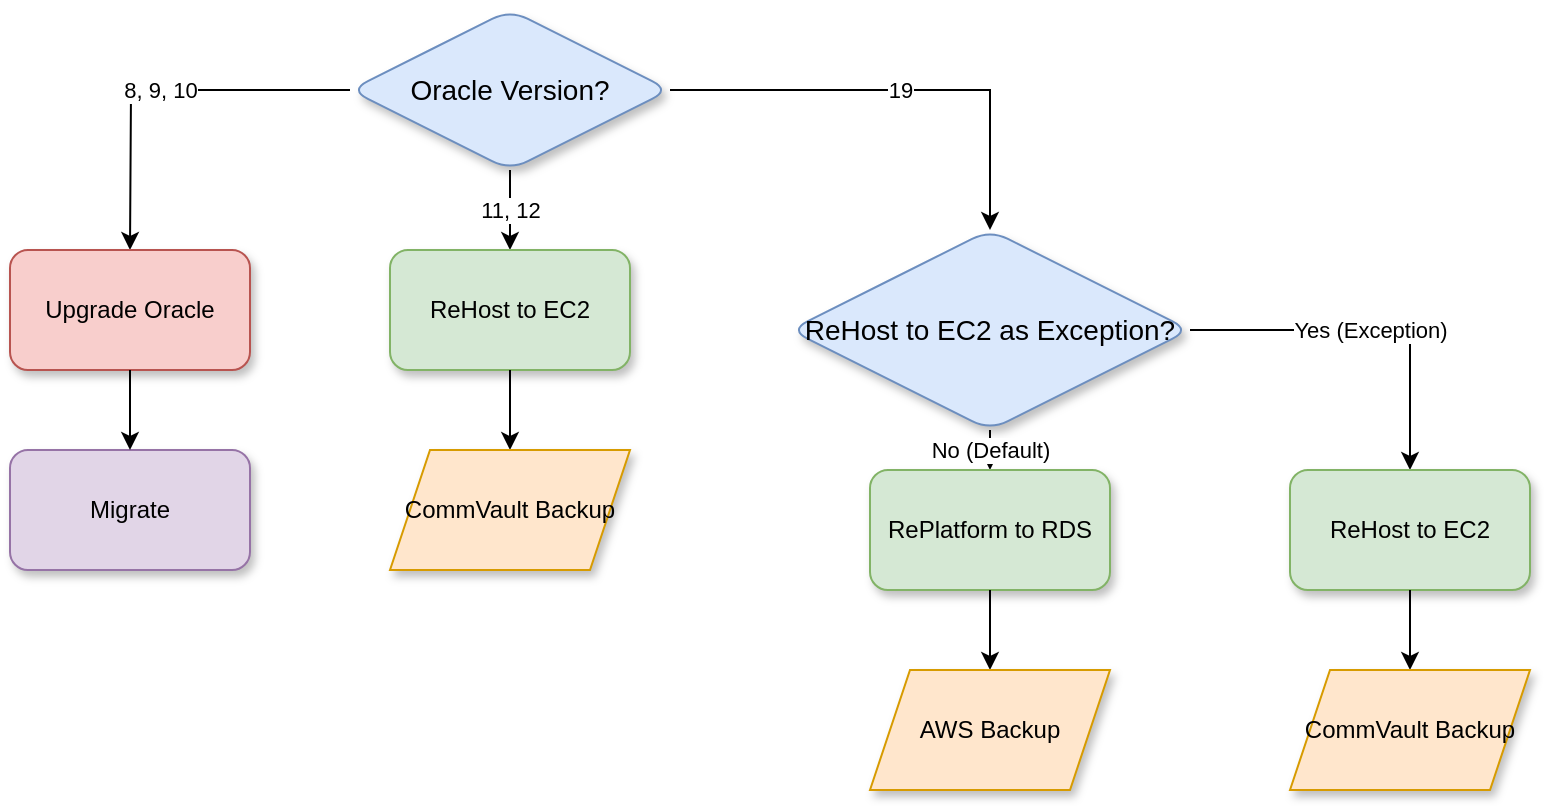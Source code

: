 <mxfile version="24.5.4" type="device">
  <diagram name="Page-1" id="Jo4s_xSjX232r70IKemJ">
    <mxGraphModel dx="1434" dy="754" grid="1" gridSize="10" guides="1" tooltips="1" connect="1" arrows="1" fold="1" page="1" pageScale="1" pageWidth="850" pageHeight="1100" math="0" shadow="0">
      <root>
        <mxCell id="0" />
        <mxCell id="1" parent="0" />
        <mxCell id="g5nJzX0wN5Kj-0BxlK2D-1" value="Oracle Version?" style="rhombus;whiteSpace=wrap;html=1;rounded=1;shadow=1;fontFamily=Helvetica;fontSize=14;fillColor=#dae8fc;strokeColor=#6c8ebf;" vertex="1" parent="1">
          <mxGeometry x="360" y="40" width="160" height="80" as="geometry" />
        </mxCell>
        <mxCell id="g5nJzX0wN5Kj-0BxlK2D-2" value="8, 9, 10" style="edgeStyle=orthogonalEdgeStyle;rounded=0;orthogonalLoop=1;jettySize=auto;html=1;exitX=0;exitY=0.5;exitDx=0;exitDy=0;entryX=0.5;entryY=0;entryDx=0;entryDy=0;" edge="1" parent="1" source="g5nJzX0wN5Kj-0BxlK2D-1">
          <mxGeometry relative="1" as="geometry">
            <mxPoint x="250" y="160" as="targetPoint" />
          </mxGeometry>
        </mxCell>
        <mxCell id="g5nJzX0wN5Kj-0BxlK2D-3" value="Upgrade Oracle" style="rounded=1;whiteSpace=wrap;html=1;shadow=1;fontFamily=Helvetica;fontSize=12;fillColor=#f8cecc;strokeColor=#b85450;" vertex="1" parent="1">
          <mxGeometry x="190" y="160" width="120" height="60" as="geometry" />
        </mxCell>
        <mxCell id="g5nJzX0wN5Kj-0BxlK2D-4" value="Migrate" style="rounded=1;whiteSpace=wrap;html=1;shadow=1;fontFamily=Helvetica;fontSize=12;fillColor=#e1d5e7;strokeColor=#9673a6;" vertex="1" parent="1">
          <mxGeometry x="190" y="260" width="120" height="60" as="geometry" />
        </mxCell>
        <mxCell id="g5nJzX0wN5Kj-0BxlK2D-5" value="" style="endArrow=classic;html=1;rounded=0;exitX=0.5;exitY=1;exitDx=0;exitDy=0;entryX=0.5;entryY=0;entryDx=0;entryDy=0;" edge="1" parent="1" source="g5nJzX0wN5Kj-0BxlK2D-3" target="g5nJzX0wN5Kj-0BxlK2D-4">
          <mxGeometry width="50" height="50" relative="1" as="geometry">
            <mxPoint x="400" y="310" as="sourcePoint" />
            <mxPoint x="450" y="260" as="targetPoint" />
          </mxGeometry>
        </mxCell>
        <mxCell id="g5nJzX0wN5Kj-0BxlK2D-6" value="11, 12" style="edgeStyle=orthogonalEdgeStyle;rounded=0;orthogonalLoop=1;jettySize=auto;html=1;exitX=0.5;exitY=1;exitDx=0;exitDy=0;entryX=0.5;entryY=0;entryDx=0;entryDy=0;" edge="1" parent="1" source="g5nJzX0wN5Kj-0BxlK2D-1" target="g5nJzX0wN5Kj-0BxlK2D-7">
          <mxGeometry relative="1" as="geometry">
            <mxPoint x="440" y="130" as="sourcePoint" />
          </mxGeometry>
        </mxCell>
        <mxCell id="g5nJzX0wN5Kj-0BxlK2D-7" value="ReHost to EC2" style="rounded=1;whiteSpace=wrap;html=1;shadow=1;fontFamily=Helvetica;fontSize=12;fillColor=#d5e8d4;strokeColor=#82b366;" vertex="1" parent="1">
          <mxGeometry x="380" y="160" width="120" height="60" as="geometry" />
        </mxCell>
        <mxCell id="g5nJzX0wN5Kj-0BxlK2D-8" value="" style="endArrow=classic;html=1;rounded=0;exitX=0.5;exitY=1;exitDx=0;exitDy=0;entryX=0.5;entryY=0;entryDx=0;entryDy=0;" edge="1" parent="1" source="g5nJzX0wN5Kj-0BxlK2D-7" target="g5nJzX0wN5Kj-0BxlK2D-9">
          <mxGeometry width="50" height="50" relative="1" as="geometry">
            <mxPoint x="440" y="230" as="sourcePoint" />
            <mxPoint x="440" y="260" as="targetPoint" />
          </mxGeometry>
        </mxCell>
        <mxCell id="g5nJzX0wN5Kj-0BxlK2D-9" value="CommVault Backup" style="shape=parallelogram;perimeter=parallelogramPerimeter;whiteSpace=wrap;html=1;fixedSize=1;shadow=1;fontFamily=Helvetica;fontSize=12;fillColor=#ffe6cc;strokeColor=#d79b00;" vertex="1" parent="1">
          <mxGeometry x="380" y="260" width="120" height="60" as="geometry" />
        </mxCell>
        <mxCell id="g5nJzX0wN5Kj-0BxlK2D-10" value="19" style="edgeStyle=orthogonalEdgeStyle;rounded=0;orthogonalLoop=1;jettySize=auto;html=1;exitX=1;exitY=0.5;exitDx=0;exitDy=0;entryX=0.5;entryY=0;entryDx=0;entryDy=0;" edge="1" parent="1" source="g5nJzX0wN5Kj-0BxlK2D-1" target="g5nJzX0wN5Kj-0BxlK2D-11">
          <mxGeometry relative="1" as="geometry" />
        </mxCell>
        <mxCell id="g5nJzX0wN5Kj-0BxlK2D-11" value="ReHost to EC2 as Exception?" style="rhombus;whiteSpace=wrap;html=1;rounded=1;shadow=1;fontFamily=Helvetica;fontSize=14;fillColor=#dae8fc;strokeColor=#6c8ebf;" vertex="1" parent="1">
          <mxGeometry x="580" y="150" width="200" height="100" as="geometry" />
        </mxCell>
        <mxCell id="g5nJzX0wN5Kj-0BxlK2D-12" value="Yes (Exception)" style="edgeStyle=orthogonalEdgeStyle;rounded=0;orthogonalLoop=1;jettySize=auto;html=1;exitX=1;exitY=0.5;exitDx=0;exitDy=0;entryX=0.5;entryY=0;entryDx=0;entryDy=0;" edge="1" parent="1" source="g5nJzX0wN5Kj-0BxlK2D-11" target="g5nJzX0wN5Kj-0BxlK2D-13">
          <mxGeometry relative="1" as="geometry" />
        </mxCell>
        <mxCell id="g5nJzX0wN5Kj-0BxlK2D-13" value="ReHost to EC2" style="rounded=1;whiteSpace=wrap;html=1;shadow=1;fontFamily=Helvetica;fontSize=12;fillColor=#d5e8d4;strokeColor=#82b366;" vertex="1" parent="1">
          <mxGeometry x="830" y="270" width="120" height="60" as="geometry" />
        </mxCell>
        <mxCell id="g5nJzX0wN5Kj-0BxlK2D-14" value="" style="endArrow=classic;html=1;rounded=0;exitX=0.5;exitY=1;exitDx=0;exitDy=0;entryX=0.5;entryY=0;entryDx=0;entryDy=0;" edge="1" parent="1" source="g5nJzX0wN5Kj-0BxlK2D-13" target="g5nJzX0wN5Kj-0BxlK2D-15">
          <mxGeometry width="50" height="50" relative="1" as="geometry">
            <mxPoint x="930" y="380" as="sourcePoint" />
            <mxPoint x="890" y="360" as="targetPoint" />
          </mxGeometry>
        </mxCell>
        <mxCell id="g5nJzX0wN5Kj-0BxlK2D-15" value="CommVault Backup" style="shape=parallelogram;perimeter=parallelogramPerimeter;whiteSpace=wrap;html=1;fixedSize=1;shadow=1;fontFamily=Helvetica;fontSize=12;fillColor=#ffe6cc;strokeColor=#d79b00;" vertex="1" parent="1">
          <mxGeometry x="830" y="370" width="120" height="60" as="geometry" />
        </mxCell>
        <mxCell id="g5nJzX0wN5Kj-0BxlK2D-16" value="No (Default)" style="edgeStyle=orthogonalEdgeStyle;rounded=0;orthogonalLoop=1;jettySize=auto;html=1;exitX=0.5;exitY=1;exitDx=0;exitDy=0;" edge="1" parent="1" source="g5nJzX0wN5Kj-0BxlK2D-11">
          <mxGeometry relative="1" as="geometry">
            <mxPoint x="680" y="270" as="targetPoint" />
          </mxGeometry>
        </mxCell>
        <mxCell id="g5nJzX0wN5Kj-0BxlK2D-17" value="RePlatform to RDS" style="rounded=1;whiteSpace=wrap;html=1;shadow=1;fontFamily=Helvetica;fontSize=12;fillColor=#d5e8d4;strokeColor=#82b366;" vertex="1" parent="1">
          <mxGeometry x="620" y="270" width="120" height="60" as="geometry" />
        </mxCell>
        <mxCell id="g5nJzX0wN5Kj-0BxlK2D-18" value="" style="endArrow=classic;html=1;rounded=0;exitX=0.5;exitY=1;exitDx=0;exitDy=0;entryX=0.5;entryY=0;entryDx=0;entryDy=0;" edge="1" parent="1" source="g5nJzX0wN5Kj-0BxlK2D-17" target="g5nJzX0wN5Kj-0BxlK2D-19">
          <mxGeometry width="50" height="50" relative="1" as="geometry">
            <mxPoint x="720" y="380" as="sourcePoint" />
            <mxPoint x="680" y="360" as="targetPoint" />
          </mxGeometry>
        </mxCell>
        <mxCell id="g5nJzX0wN5Kj-0BxlK2D-19" value="AWS Backup" style="shape=parallelogram;perimeter=parallelogramPerimeter;whiteSpace=wrap;html=1;fixedSize=1;shadow=1;fontFamily=Helvetica;fontSize=12;fillColor=#ffe6cc;strokeColor=#d79b00;" vertex="1" parent="1">
          <mxGeometry x="620" y="370" width="120" height="60" as="geometry" />
        </mxCell>
      </root>
    </mxGraphModel>
  </diagram>
</mxfile>
